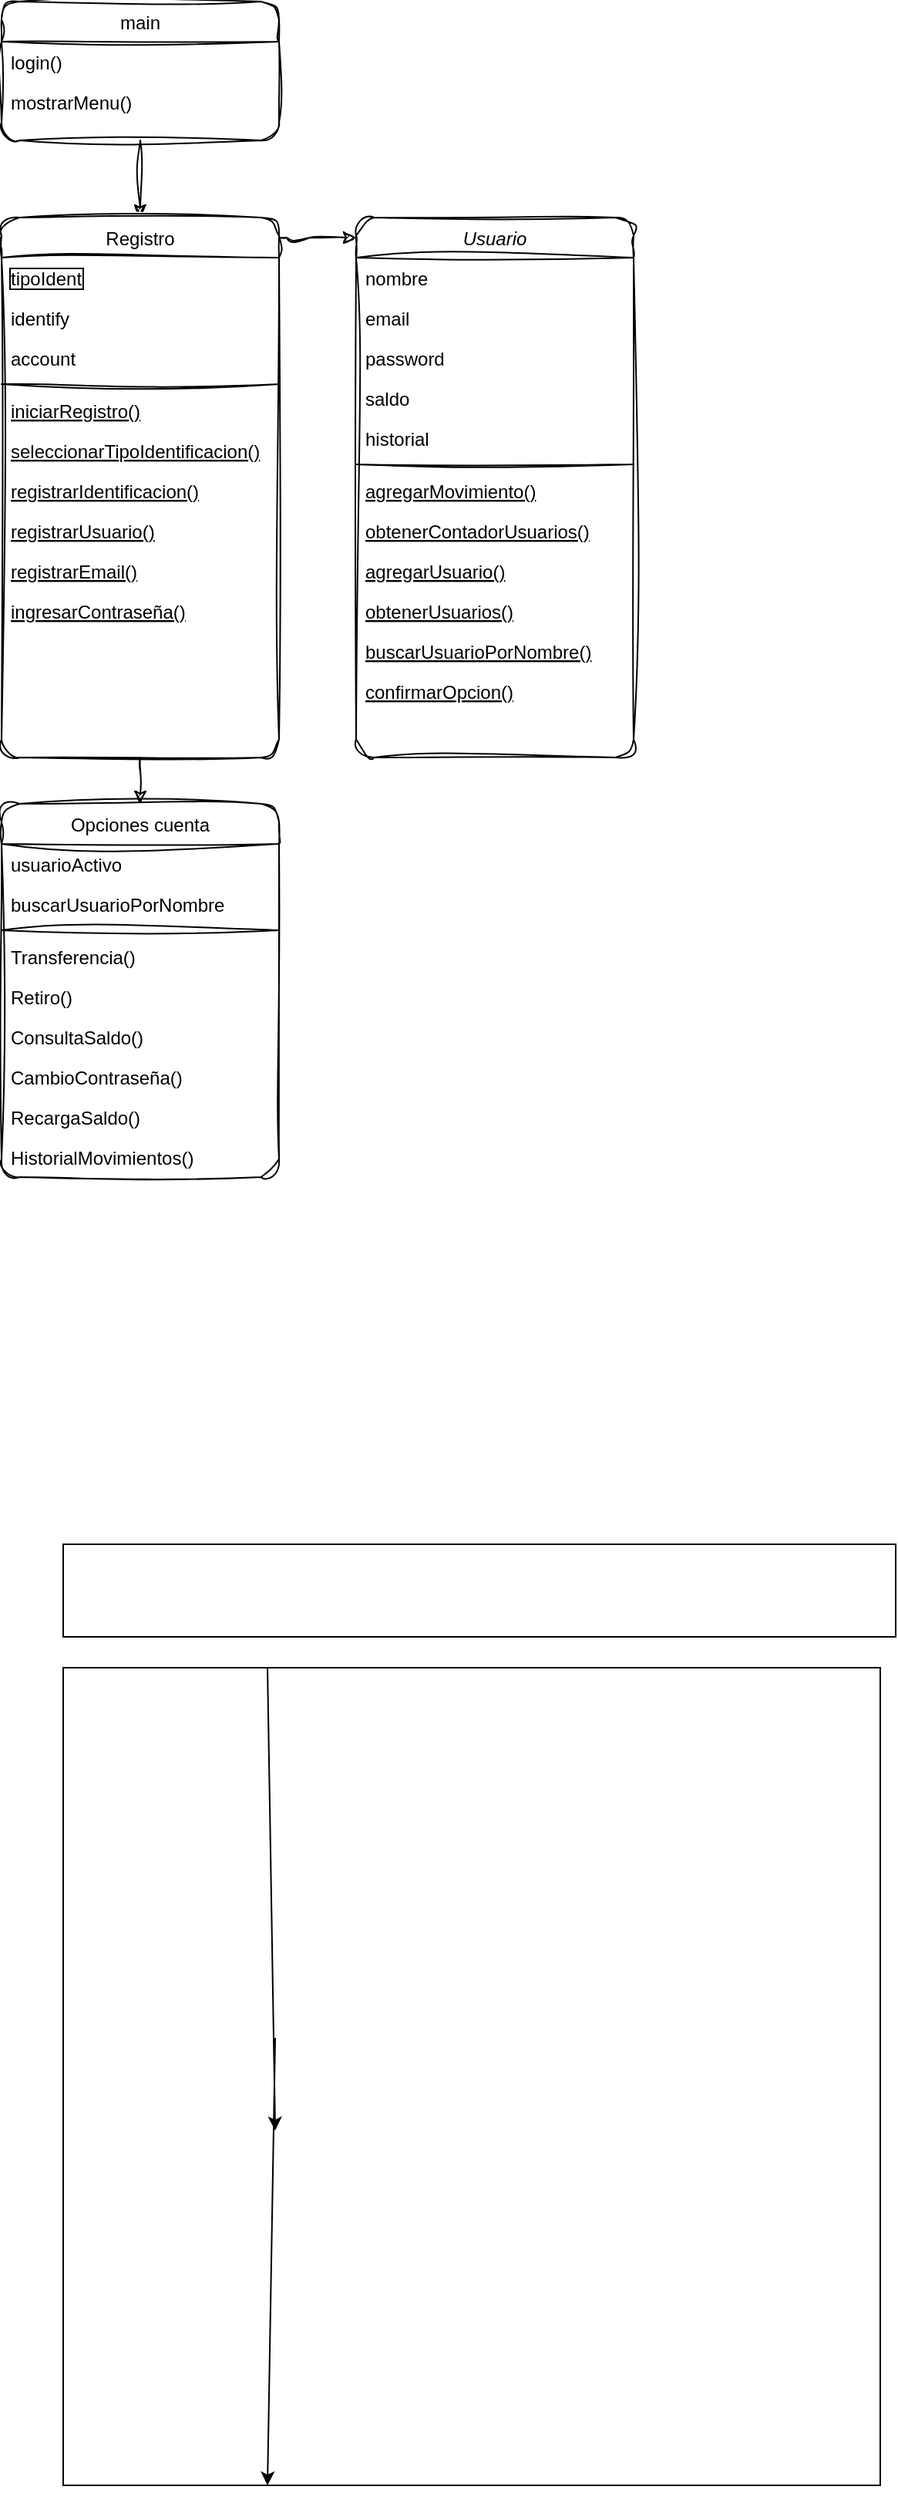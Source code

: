 <mxfile>
    <diagram id="2oFBZwVGeEGLMvGEsAt7" name="Page-1">
        <mxGraphModel dx="1513" dy="1973" grid="1" gridSize="10" guides="1" tooltips="1" connect="1" arrows="1" fold="1" page="1" pageScale="1" pageWidth="850" pageHeight="1100" math="0" shadow="0">
            <root>
                <mxCell id="0"/>
                <mxCell id="1" parent="0"/>
                <mxCell id="2" value="Usuario" style="swimlane;fontStyle=2;align=center;verticalAlign=top;childLayout=stackLayout;horizontal=1;startSize=26;horizontalStack=0;resizeParent=1;resizeLast=0;collapsible=1;marginBottom=0;rounded=1;shadow=0;strokeWidth=1;sketch=1;curveFitting=1;jiggle=2;" parent="1" vertex="1">
                    <mxGeometry x="-540" y="-40" width="180" height="350" as="geometry">
                        <mxRectangle x="230" y="140" width="160" height="26" as="alternateBounds"/>
                    </mxGeometry>
                </mxCell>
                <mxCell id="3" value="nombre" style="text;align=left;verticalAlign=top;spacingLeft=4;spacingRight=4;overflow=hidden;rotatable=0;points=[[0,0.5],[1,0.5]];portConstraint=eastwest;rounded=1;sketch=1;curveFitting=1;jiggle=2;" parent="2" vertex="1">
                    <mxGeometry y="26" width="180" height="26" as="geometry"/>
                </mxCell>
                <mxCell id="4" value="email" style="text;align=left;verticalAlign=top;spacingLeft=4;spacingRight=4;overflow=hidden;rotatable=0;points=[[0,0.5],[1,0.5]];portConstraint=eastwest;rounded=1;sketch=1;curveFitting=1;jiggle=2;" parent="2" vertex="1">
                    <mxGeometry y="52" width="180" height="26" as="geometry"/>
                </mxCell>
                <mxCell id="5" value="password" style="text;align=left;verticalAlign=top;spacingLeft=4;spacingRight=4;overflow=hidden;rotatable=0;points=[[0,0.5],[1,0.5]];portConstraint=eastwest;rounded=1;sketch=1;curveFitting=1;jiggle=2;" parent="2" vertex="1">
                    <mxGeometry y="78" width="180" height="26" as="geometry"/>
                </mxCell>
                <mxCell id="6" value="saldo" style="text;align=left;verticalAlign=top;spacingLeft=4;spacingRight=4;overflow=hidden;rotatable=0;points=[[0,0.5],[1,0.5]];portConstraint=eastwest;rounded=1;sketch=1;curveFitting=1;jiggle=2;" parent="2" vertex="1">
                    <mxGeometry y="104" width="180" height="26" as="geometry"/>
                </mxCell>
                <mxCell id="7" value="historial" style="text;align=left;verticalAlign=top;spacingLeft=4;spacingRight=4;overflow=hidden;rotatable=0;points=[[0,0.5],[1,0.5]];portConstraint=eastwest;rounded=1;sketch=1;curveFitting=1;jiggle=2;" parent="2" vertex="1">
                    <mxGeometry y="130" width="180" height="26" as="geometry"/>
                </mxCell>
                <mxCell id="8" value="" style="line;html=1;strokeWidth=1;align=left;verticalAlign=middle;spacingTop=-1;spacingLeft=3;spacingRight=3;rotatable=0;labelPosition=right;points=[];portConstraint=eastwest;rounded=1;sketch=1;curveFitting=1;jiggle=2;" parent="2" vertex="1">
                    <mxGeometry y="156" width="180" height="8" as="geometry"/>
                </mxCell>
                <mxCell id="9" value="agregarMovimiento()" style="text;align=left;verticalAlign=top;spacingLeft=4;spacingRight=4;overflow=hidden;rotatable=0;points=[[0,0.5],[1,0.5]];portConstraint=eastwest;fontStyle=4;rounded=1;sketch=1;curveFitting=1;jiggle=2;" parent="2" vertex="1">
                    <mxGeometry y="164" width="180" height="26" as="geometry"/>
                </mxCell>
                <mxCell id="10" value="obtenerContadorUsuarios()" style="text;align=left;verticalAlign=top;spacingLeft=4;spacingRight=4;overflow=hidden;rotatable=0;points=[[0,0.5],[1,0.5]];portConstraint=eastwest;fontStyle=4;rounded=1;sketch=1;curveFitting=1;jiggle=2;" parent="2" vertex="1">
                    <mxGeometry y="190" width="180" height="26" as="geometry"/>
                </mxCell>
                <mxCell id="11" value="agregarUsuario()" style="text;align=left;verticalAlign=top;spacingLeft=4;spacingRight=4;overflow=hidden;rotatable=0;points=[[0,0.5],[1,0.5]];portConstraint=eastwest;fontStyle=4;rounded=1;sketch=1;curveFitting=1;jiggle=2;" parent="2" vertex="1">
                    <mxGeometry y="216" width="180" height="26" as="geometry"/>
                </mxCell>
                <mxCell id="12" value="obtenerUsuarios()" style="text;align=left;verticalAlign=top;spacingLeft=4;spacingRight=4;overflow=hidden;rotatable=0;points=[[0,0.5],[1,0.5]];portConstraint=eastwest;fontStyle=4;rounded=1;sketch=1;curveFitting=1;jiggle=2;" parent="2" vertex="1">
                    <mxGeometry y="242" width="180" height="26" as="geometry"/>
                </mxCell>
                <mxCell id="13" value="buscarUsuarioPorNombre()" style="text;align=left;verticalAlign=top;spacingLeft=4;spacingRight=4;overflow=hidden;rotatable=0;points=[[0,0.5],[1,0.5]];portConstraint=eastwest;fontStyle=4;rounded=1;sketch=1;curveFitting=1;jiggle=2;" parent="2" vertex="1">
                    <mxGeometry y="268" width="180" height="26" as="geometry"/>
                </mxCell>
                <mxCell id="14" value="confirmarOpcion()" style="text;align=left;verticalAlign=top;spacingLeft=4;spacingRight=4;overflow=hidden;rotatable=0;points=[[0,0.5],[1,0.5]];portConstraint=eastwest;fontStyle=4;rounded=1;sketch=1;curveFitting=1;jiggle=2;" parent="2" vertex="1">
                    <mxGeometry y="294" width="180" height="26" as="geometry"/>
                </mxCell>
                <mxCell id="15" style="edgeStyle=orthogonalEdgeStyle;rounded=1;orthogonalLoop=1;jettySize=auto;html=1;entryX=0.5;entryY=0;entryDx=0;entryDy=0;sketch=1;curveFitting=1;jiggle=2;" parent="1" source="16" target="20" edge="1">
                    <mxGeometry relative="1" as="geometry"/>
                </mxCell>
                <mxCell id="16" value="main" style="swimlane;fontStyle=0;align=center;verticalAlign=top;childLayout=stackLayout;horizontal=1;startSize=26;horizontalStack=0;resizeParent=1;resizeLast=0;collapsible=1;marginBottom=0;rounded=1;shadow=0;strokeWidth=1;sketch=1;curveFitting=1;jiggle=2;" parent="1" vertex="1">
                    <mxGeometry x="-770" y="-180" width="180" height="90" as="geometry">
                        <mxRectangle x="130" y="380" width="160" height="26" as="alternateBounds"/>
                    </mxGeometry>
                </mxCell>
                <mxCell id="17" value="login()" style="text;align=left;verticalAlign=top;spacingLeft=4;spacingRight=4;overflow=hidden;rotatable=0;points=[[0,0.5],[1,0.5]];portConstraint=eastwest;rounded=1;sketch=1;curveFitting=1;jiggle=2;" parent="16" vertex="1">
                    <mxGeometry y="26" width="180" height="26" as="geometry"/>
                </mxCell>
                <mxCell id="18" value="mostrarMenu()" style="text;align=left;verticalAlign=top;spacingLeft=4;spacingRight=4;overflow=hidden;rotatable=0;points=[[0,0.5],[1,0.5]];portConstraint=eastwest;rounded=1;shadow=0;html=0;sketch=1;curveFitting=1;jiggle=2;" parent="16" vertex="1">
                    <mxGeometry y="52" width="180" height="26" as="geometry"/>
                </mxCell>
                <mxCell id="19" style="edgeStyle=orthogonalEdgeStyle;rounded=1;orthogonalLoop=1;jettySize=auto;html=1;exitX=0.5;exitY=1;exitDx=0;exitDy=0;entryX=0.5;entryY=0;entryDx=0;entryDy=0;sketch=1;curveFitting=1;jiggle=2;" parent="1" source="20" target="31" edge="1">
                    <mxGeometry relative="1" as="geometry"/>
                </mxCell>
                <mxCell id="20" value="Registro" style="swimlane;fontStyle=0;align=center;verticalAlign=top;childLayout=stackLayout;horizontal=1;startSize=26;horizontalStack=0;resizeParent=1;resizeLast=0;collapsible=1;marginBottom=0;rounded=1;shadow=0;strokeWidth=1;sketch=1;curveFitting=1;jiggle=2;" parent="1" vertex="1">
                    <mxGeometry x="-770" y="-40" width="180" height="350" as="geometry">
                        <mxRectangle x="340" y="380" width="170" height="26" as="alternateBounds"/>
                    </mxGeometry>
                </mxCell>
                <mxCell id="21" value="tipoIdent" style="text;align=left;verticalAlign=top;spacingLeft=4;spacingRight=4;overflow=hidden;rotatable=0;points=[[0,0.5],[1,0.5]];portConstraint=eastwest;rounded=1;sketch=1;curveFitting=1;jiggle=2;labelBorderColor=default;" parent="20" vertex="1">
                    <mxGeometry y="26" width="180" height="26" as="geometry"/>
                </mxCell>
                <mxCell id="22" value="identify" style="text;align=left;verticalAlign=top;spacingLeft=4;spacingRight=4;overflow=hidden;rotatable=0;points=[[0,0.5],[1,0.5]];portConstraint=eastwest;rounded=1;sketch=1;curveFitting=1;jiggle=2;" parent="20" vertex="1">
                    <mxGeometry y="52" width="180" height="26" as="geometry"/>
                </mxCell>
                <mxCell id="23" value="account" style="text;align=left;verticalAlign=top;spacingLeft=4;spacingRight=4;overflow=hidden;rotatable=0;points=[[0,0.5],[1,0.5]];portConstraint=eastwest;rounded=1;sketch=1;curveFitting=1;jiggle=2;" parent="20" vertex="1">
                    <mxGeometry y="78" width="180" height="26" as="geometry"/>
                </mxCell>
                <mxCell id="24" value="" style="line;html=1;strokeWidth=1;align=left;verticalAlign=middle;spacingTop=-1;spacingLeft=3;spacingRight=3;rotatable=0;labelPosition=right;points=[];portConstraint=eastwest;rounded=1;sketch=1;curveFitting=1;jiggle=2;" parent="20" vertex="1">
                    <mxGeometry y="104" width="180" height="8" as="geometry"/>
                </mxCell>
                <mxCell id="25" value="iniciarRegistro()" style="text;align=left;verticalAlign=top;spacingLeft=4;spacingRight=4;overflow=hidden;rotatable=0;points=[[0,0.5],[1,0.5]];portConstraint=eastwest;fontStyle=4;rounded=1;sketch=1;curveFitting=1;jiggle=2;" parent="20" vertex="1">
                    <mxGeometry y="112" width="180" height="26" as="geometry"/>
                </mxCell>
                <mxCell id="26" value="seleccionarTipoIdentificacion()" style="text;align=left;verticalAlign=top;spacingLeft=4;spacingRight=4;overflow=hidden;rotatable=0;points=[[0,0.5],[1,0.5]];portConstraint=eastwest;fontStyle=4;rounded=1;sketch=1;curveFitting=1;jiggle=2;" parent="20" vertex="1">
                    <mxGeometry y="138" width="180" height="26" as="geometry"/>
                </mxCell>
                <mxCell id="27" value="registrarIdentificacion()" style="text;align=left;verticalAlign=top;spacingLeft=4;spacingRight=4;overflow=hidden;rotatable=0;points=[[0,0.5],[1,0.5]];portConstraint=eastwest;fontStyle=4;rounded=1;sketch=1;curveFitting=1;jiggle=2;" parent="20" vertex="1">
                    <mxGeometry y="164" width="180" height="26" as="geometry"/>
                </mxCell>
                <mxCell id="28" value="registrarUsuario()" style="text;align=left;verticalAlign=top;spacingLeft=4;spacingRight=4;overflow=hidden;rotatable=0;points=[[0,0.5],[1,0.5]];portConstraint=eastwest;fontStyle=4;rounded=1;sketch=1;curveFitting=1;jiggle=2;" parent="20" vertex="1">
                    <mxGeometry y="190" width="180" height="26" as="geometry"/>
                </mxCell>
                <mxCell id="29" value="registrarEmail() " style="text;align=left;verticalAlign=top;spacingLeft=4;spacingRight=4;overflow=hidden;rotatable=0;points=[[0,0.5],[1,0.5]];portConstraint=eastwest;fontStyle=4;rounded=1;sketch=1;curveFitting=1;jiggle=2;" parent="20" vertex="1">
                    <mxGeometry y="216" width="180" height="26" as="geometry"/>
                </mxCell>
                <mxCell id="30" value="ingresarContraseña()" style="text;align=left;verticalAlign=top;spacingLeft=4;spacingRight=4;overflow=hidden;rotatable=0;points=[[0,0.5],[1,0.5]];portConstraint=eastwest;fontStyle=4;rounded=1;sketch=1;curveFitting=1;jiggle=2;" parent="20" vertex="1">
                    <mxGeometry y="242" width="180" height="26" as="geometry"/>
                </mxCell>
                <mxCell id="31" value="Opciones cuenta" style="swimlane;fontStyle=0;align=center;verticalAlign=top;childLayout=stackLayout;horizontal=1;startSize=26;horizontalStack=0;resizeParent=1;resizeLast=0;collapsible=1;marginBottom=0;rounded=1;shadow=0;strokeWidth=1;sketch=1;curveFitting=1;jiggle=2;" parent="1" vertex="1">
                    <mxGeometry x="-770" y="340" width="180" height="242" as="geometry">
                        <mxRectangle x="550" y="140" width="160" height="26" as="alternateBounds"/>
                    </mxGeometry>
                </mxCell>
                <mxCell id="32" value="usuarioActivo" style="text;align=left;verticalAlign=top;spacingLeft=4;spacingRight=4;overflow=hidden;rotatable=0;points=[[0,0.5],[1,0.5]];portConstraint=eastwest;rounded=1;sketch=1;curveFitting=1;jiggle=2;" parent="31" vertex="1">
                    <mxGeometry y="26" width="180" height="26" as="geometry"/>
                </mxCell>
                <mxCell id="33" value="buscarUsuarioPorNombre" style="text;align=left;verticalAlign=top;spacingLeft=4;spacingRight=4;overflow=hidden;rotatable=0;points=[[0,0.5],[1,0.5]];portConstraint=eastwest;rounded=1;shadow=0;html=0;sketch=1;curveFitting=1;jiggle=2;" parent="31" vertex="1">
                    <mxGeometry y="52" width="180" height="26" as="geometry"/>
                </mxCell>
                <mxCell id="34" value="" style="line;html=1;strokeWidth=1;align=left;verticalAlign=middle;spacingTop=-1;spacingLeft=3;spacingRight=3;rotatable=0;labelPosition=right;points=[];portConstraint=eastwest;rounded=1;sketch=1;curveFitting=1;jiggle=2;" parent="31" vertex="1">
                    <mxGeometry y="78" width="180" height="8" as="geometry"/>
                </mxCell>
                <mxCell id="35" value="Transferencia()" style="text;align=left;verticalAlign=top;spacingLeft=4;spacingRight=4;overflow=hidden;rotatable=0;points=[[0,0.5],[1,0.5]];portConstraint=eastwest;rounded=1;shadow=0;html=0;sketch=1;curveFitting=1;jiggle=2;" parent="31" vertex="1">
                    <mxGeometry y="86" width="180" height="26" as="geometry"/>
                </mxCell>
                <mxCell id="36" value="Retiro()" style="text;align=left;verticalAlign=top;spacingLeft=4;spacingRight=4;overflow=hidden;rotatable=0;points=[[0,0.5],[1,0.5]];portConstraint=eastwest;rounded=1;shadow=0;html=0;sketch=1;curveFitting=1;jiggle=2;" parent="31" vertex="1">
                    <mxGeometry y="112" width="180" height="26" as="geometry"/>
                </mxCell>
                <mxCell id="37" value="ConsultaSaldo()" style="text;align=left;verticalAlign=top;spacingLeft=4;spacingRight=4;overflow=hidden;rotatable=0;points=[[0,0.5],[1,0.5]];portConstraint=eastwest;rounded=1;shadow=0;html=0;sketch=1;curveFitting=1;jiggle=2;" parent="31" vertex="1">
                    <mxGeometry y="138" width="180" height="26" as="geometry"/>
                </mxCell>
                <mxCell id="38" value="CambioContraseña()" style="text;align=left;verticalAlign=top;spacingLeft=4;spacingRight=4;overflow=hidden;rotatable=0;points=[[0,0.5],[1,0.5]];portConstraint=eastwest;rounded=1;sketch=1;curveFitting=1;jiggle=2;" parent="31" vertex="1">
                    <mxGeometry y="164" width="180" height="26" as="geometry"/>
                </mxCell>
                <mxCell id="39" value="RecargaSaldo()" style="text;align=left;verticalAlign=top;spacingLeft=4;spacingRight=4;overflow=hidden;rotatable=0;points=[[0,0.5],[1,0.5]];portConstraint=eastwest;rounded=1;sketch=1;curveFitting=1;jiggle=2;" parent="31" vertex="1">
                    <mxGeometry y="190" width="180" height="26" as="geometry"/>
                </mxCell>
                <mxCell id="40" value="HistorialMovimientos()" style="text;align=left;verticalAlign=top;spacingLeft=4;spacingRight=4;overflow=hidden;rotatable=0;points=[[0,0.5],[1,0.5]];portConstraint=eastwest;rounded=1;sketch=1;curveFitting=1;jiggle=2;" parent="31" vertex="1">
                    <mxGeometry y="216" width="180" height="26" as="geometry"/>
                </mxCell>
                <mxCell id="41" style="edgeStyle=orthogonalEdgeStyle;rounded=1;orthogonalLoop=1;jettySize=auto;html=1;entryX=0;entryY=0.037;entryDx=0;entryDy=0;entryPerimeter=0;sketch=1;curveFitting=1;jiggle=2;" parent="1" source="20" target="2" edge="1">
                    <mxGeometry relative="1" as="geometry">
                        <Array as="points">
                            <mxPoint x="-580" y="-27"/>
                            <mxPoint x="-580" y="-27"/>
                        </Array>
                    </mxGeometry>
                </mxCell>
                <mxCell id="42" value="" style="whiteSpace=wrap;html=1;aspect=fixed;" vertex="1" parent="1">
                    <mxGeometry x="-730" y="900" width="530" height="530" as="geometry"/>
                </mxCell>
                <mxCell id="46" style="edgeStyle=none;html=1;exitX=0.25;exitY=0;exitDx=0;exitDy=0;entryX=0.25;entryY=1;entryDx=0;entryDy=0;" edge="1" parent="1" target="42">
                    <mxGeometry relative="1" as="geometry">
                        <mxPoint x="-592.5" y="1140" as="sourcePoint"/>
                    </mxGeometry>
                </mxCell>
                <mxCell id="47" value="" style="rounded=0;whiteSpace=wrap;html=1;" vertex="1" parent="1">
                    <mxGeometry x="-730" y="820" width="540" height="60" as="geometry"/>
                </mxCell>
                <mxCell id="49" value="" style="edgeStyle=none;html=1;exitX=0.25;exitY=0;exitDx=0;exitDy=0;entryX=0.25;entryY=1;entryDx=0;entryDy=0;" edge="1" parent="1" source="42">
                    <mxGeometry relative="1" as="geometry">
                        <mxPoint x="-597" y="900" as="sourcePoint"/>
                        <mxPoint x="-592.5" y="1200" as="targetPoint"/>
                    </mxGeometry>
                </mxCell>
            </root>
        </mxGraphModel>
    </diagram>
</mxfile>